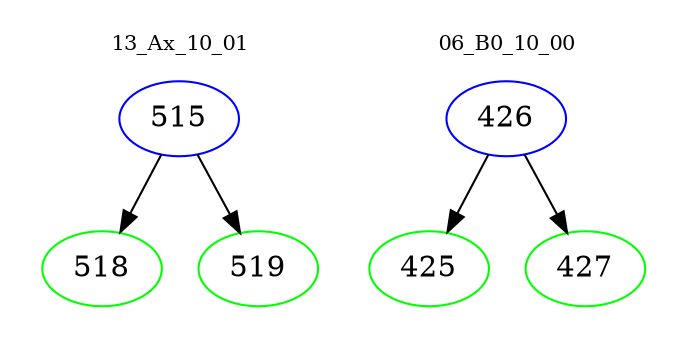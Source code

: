 digraph{
subgraph cluster_0 {
color = white
label = "13_Ax_10_01";
fontsize=10;
T0_515 [label="515", color="blue"]
T0_515 -> T0_518 [color="black"]
T0_518 [label="518", color="green"]
T0_515 -> T0_519 [color="black"]
T0_519 [label="519", color="green"]
}
subgraph cluster_1 {
color = white
label = "06_B0_10_00";
fontsize=10;
T1_426 [label="426", color="blue"]
T1_426 -> T1_425 [color="black"]
T1_425 [label="425", color="green"]
T1_426 -> T1_427 [color="black"]
T1_427 [label="427", color="green"]
}
}
